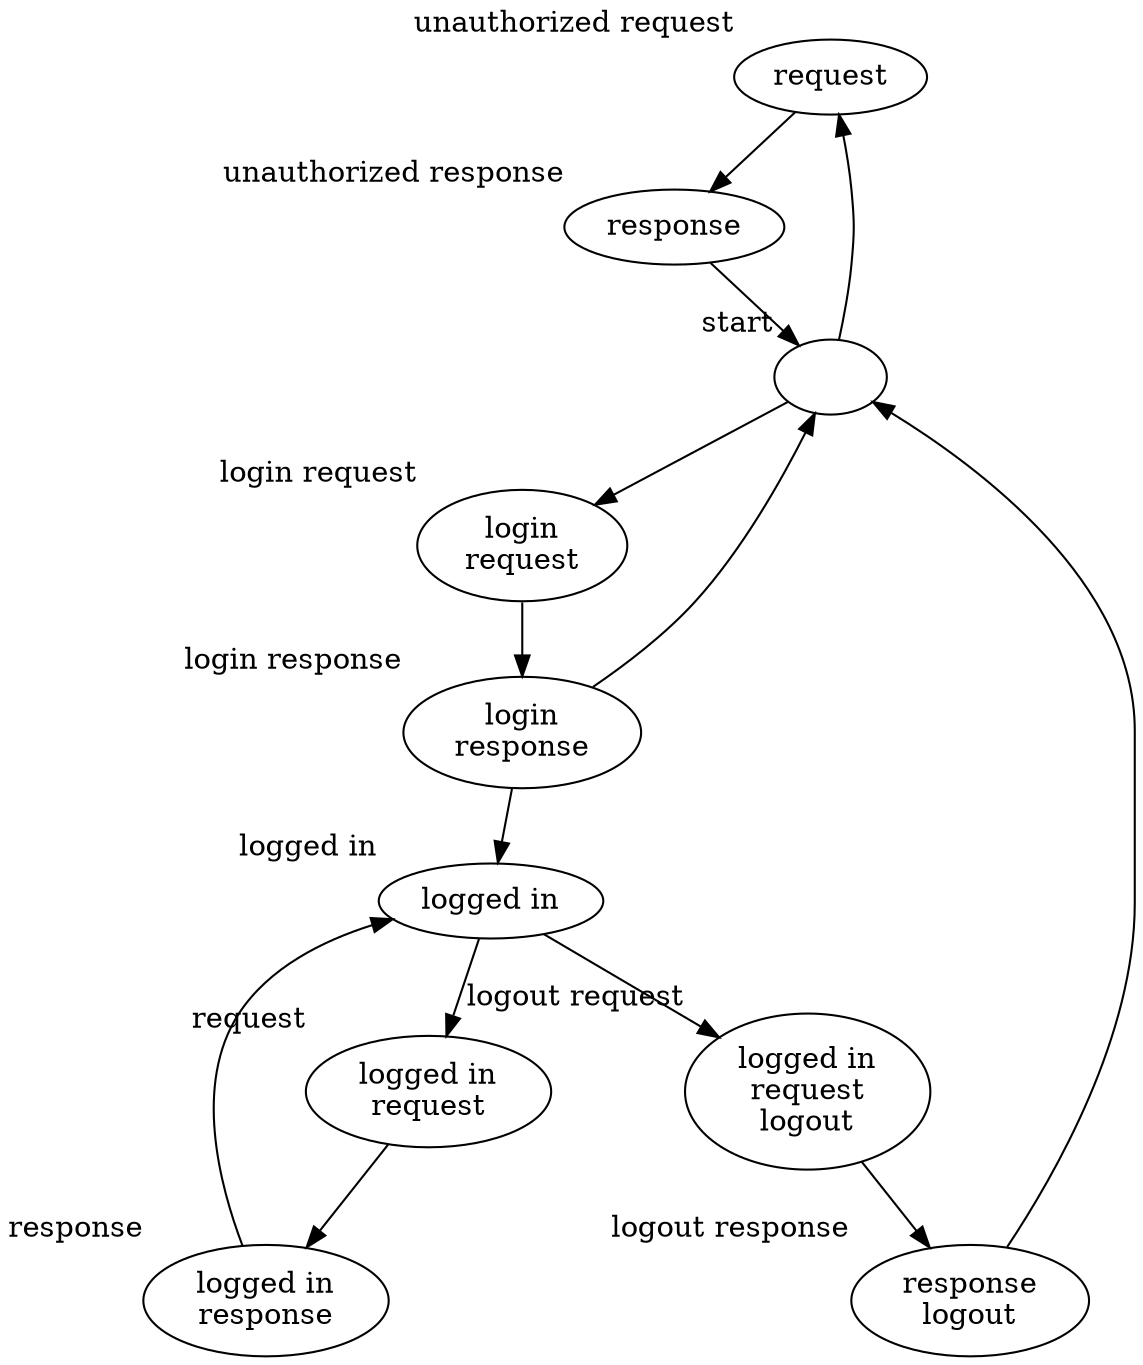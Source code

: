 digraph { 
  forcelabels=true;
  nodesep=0.9;
  startreq [label="request";xlabel="unauthorized request"]
  startres [label="response";xlabel="unauthorized response"]
  start [label="";xlabel="start"]
  loginreq [label="login\nrequest";xlabel="login request";nlp="9.0,-9.0"] 
  loginres [label="login\nresponse";xlabel="login response"] 
  request [label="logged in\nrequest";xlabel="request"]
  response [label="logged in\nresponse";xlabel="response"]
  loggedin [label="logged in";xlabel="logged in"]
  logoutreq [label="logged in\nrequest\nlogout";xlabel="logout request"]
  logoutres [label="response\nlogout";xlabel="logout response"]
  start -> startreq
  startreq -> startres
  startres -> start
  start -> loginreq 
  loginreq -> loginres
  loginres -> start
  loginres -> loggedin
  loggedin -> request
  request -> response
  response -> loggedin
  loggedin -> logoutreq
  logoutreq -> logoutres
  logoutres -> start
} 